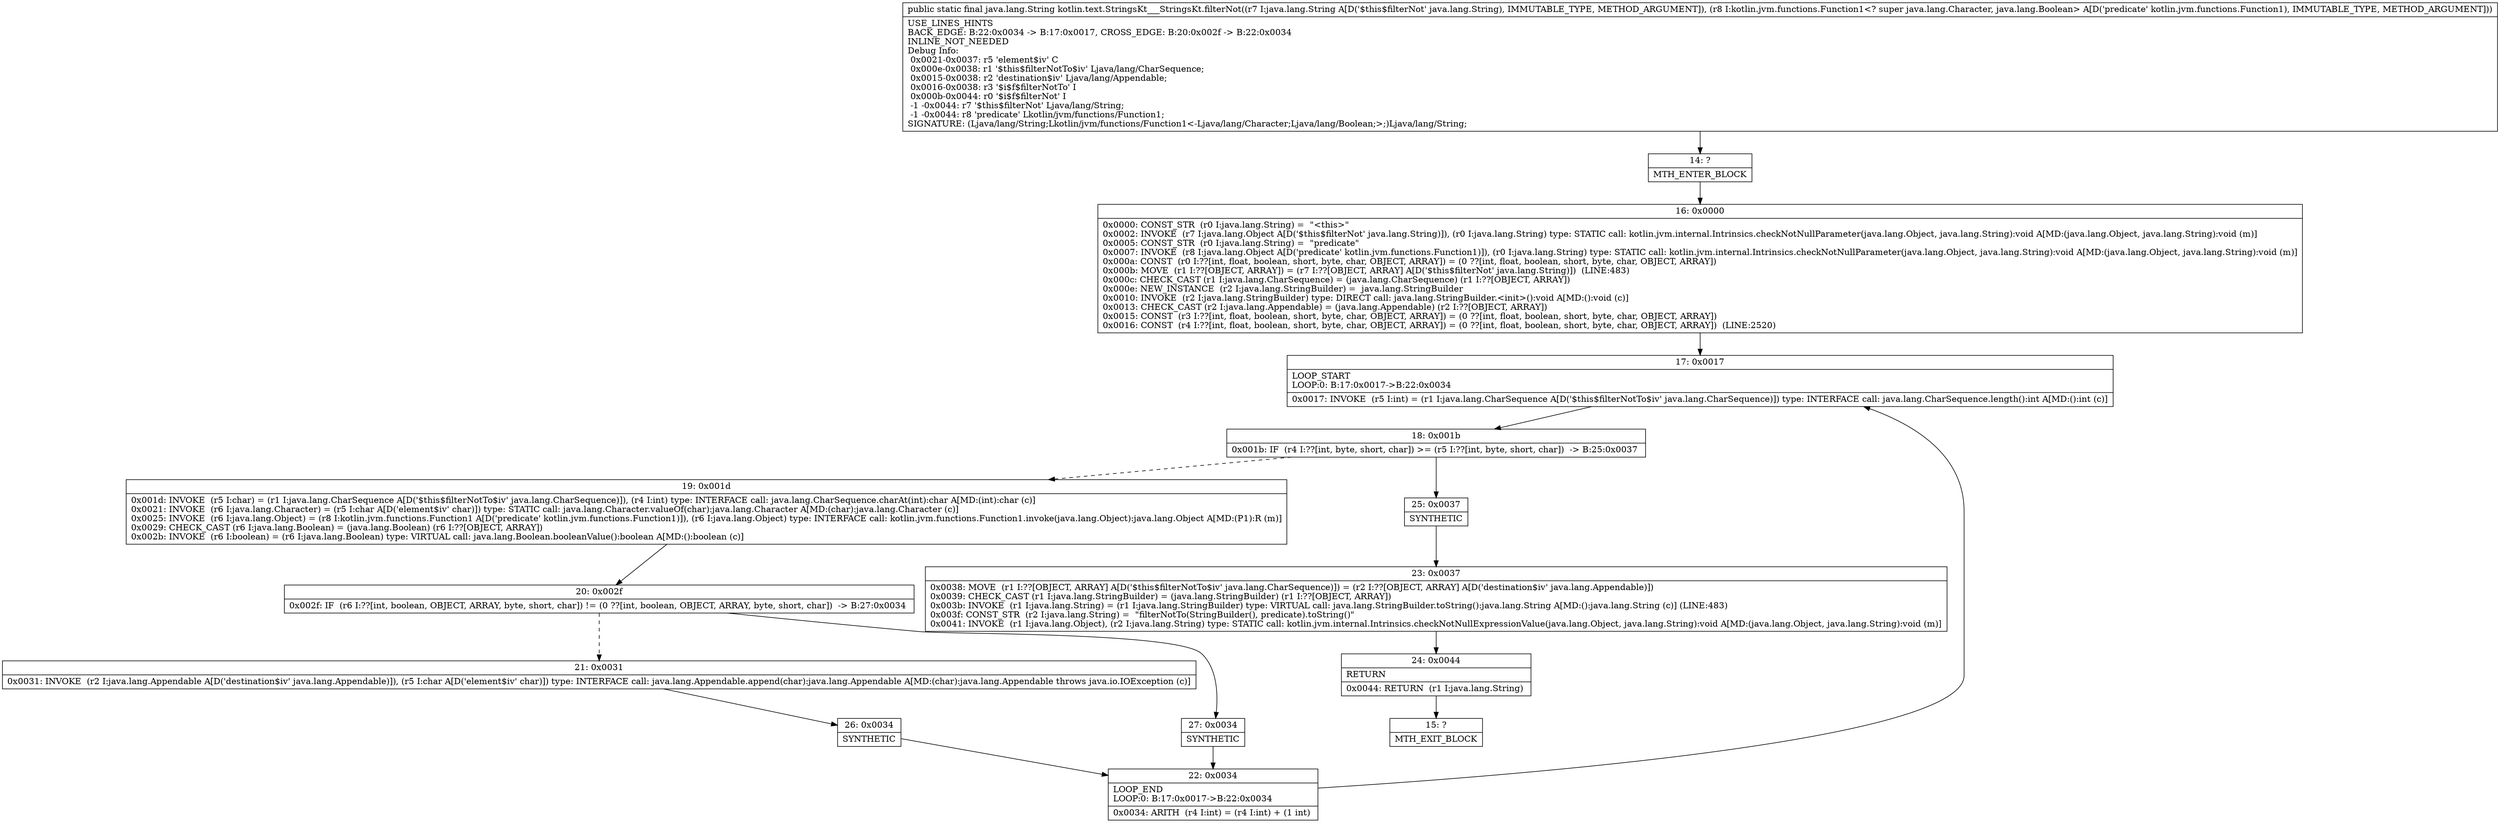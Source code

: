 digraph "CFG forkotlin.text.StringsKt___StringsKt.filterNot(Ljava\/lang\/String;Lkotlin\/jvm\/functions\/Function1;)Ljava\/lang\/String;" {
Node_14 [shape=record,label="{14\:\ ?|MTH_ENTER_BLOCK\l}"];
Node_16 [shape=record,label="{16\:\ 0x0000|0x0000: CONST_STR  (r0 I:java.lang.String) =  \"\<this\>\" \l0x0002: INVOKE  (r7 I:java.lang.Object A[D('$this$filterNot' java.lang.String)]), (r0 I:java.lang.String) type: STATIC call: kotlin.jvm.internal.Intrinsics.checkNotNullParameter(java.lang.Object, java.lang.String):void A[MD:(java.lang.Object, java.lang.String):void (m)]\l0x0005: CONST_STR  (r0 I:java.lang.String) =  \"predicate\" \l0x0007: INVOKE  (r8 I:java.lang.Object A[D('predicate' kotlin.jvm.functions.Function1)]), (r0 I:java.lang.String) type: STATIC call: kotlin.jvm.internal.Intrinsics.checkNotNullParameter(java.lang.Object, java.lang.String):void A[MD:(java.lang.Object, java.lang.String):void (m)]\l0x000a: CONST  (r0 I:??[int, float, boolean, short, byte, char, OBJECT, ARRAY]) = (0 ??[int, float, boolean, short, byte, char, OBJECT, ARRAY]) \l0x000b: MOVE  (r1 I:??[OBJECT, ARRAY]) = (r7 I:??[OBJECT, ARRAY] A[D('$this$filterNot' java.lang.String)])  (LINE:483)\l0x000c: CHECK_CAST (r1 I:java.lang.CharSequence) = (java.lang.CharSequence) (r1 I:??[OBJECT, ARRAY]) \l0x000e: NEW_INSTANCE  (r2 I:java.lang.StringBuilder) =  java.lang.StringBuilder \l0x0010: INVOKE  (r2 I:java.lang.StringBuilder) type: DIRECT call: java.lang.StringBuilder.\<init\>():void A[MD:():void (c)]\l0x0013: CHECK_CAST (r2 I:java.lang.Appendable) = (java.lang.Appendable) (r2 I:??[OBJECT, ARRAY]) \l0x0015: CONST  (r3 I:??[int, float, boolean, short, byte, char, OBJECT, ARRAY]) = (0 ??[int, float, boolean, short, byte, char, OBJECT, ARRAY]) \l0x0016: CONST  (r4 I:??[int, float, boolean, short, byte, char, OBJECT, ARRAY]) = (0 ??[int, float, boolean, short, byte, char, OBJECT, ARRAY])  (LINE:2520)\l}"];
Node_17 [shape=record,label="{17\:\ 0x0017|LOOP_START\lLOOP:0: B:17:0x0017\-\>B:22:0x0034\l|0x0017: INVOKE  (r5 I:int) = (r1 I:java.lang.CharSequence A[D('$this$filterNotTo$iv' java.lang.CharSequence)]) type: INTERFACE call: java.lang.CharSequence.length():int A[MD:():int (c)]\l}"];
Node_18 [shape=record,label="{18\:\ 0x001b|0x001b: IF  (r4 I:??[int, byte, short, char]) \>= (r5 I:??[int, byte, short, char])  \-\> B:25:0x0037 \l}"];
Node_19 [shape=record,label="{19\:\ 0x001d|0x001d: INVOKE  (r5 I:char) = (r1 I:java.lang.CharSequence A[D('$this$filterNotTo$iv' java.lang.CharSequence)]), (r4 I:int) type: INTERFACE call: java.lang.CharSequence.charAt(int):char A[MD:(int):char (c)]\l0x0021: INVOKE  (r6 I:java.lang.Character) = (r5 I:char A[D('element$iv' char)]) type: STATIC call: java.lang.Character.valueOf(char):java.lang.Character A[MD:(char):java.lang.Character (c)]\l0x0025: INVOKE  (r6 I:java.lang.Object) = (r8 I:kotlin.jvm.functions.Function1 A[D('predicate' kotlin.jvm.functions.Function1)]), (r6 I:java.lang.Object) type: INTERFACE call: kotlin.jvm.functions.Function1.invoke(java.lang.Object):java.lang.Object A[MD:(P1):R (m)]\l0x0029: CHECK_CAST (r6 I:java.lang.Boolean) = (java.lang.Boolean) (r6 I:??[OBJECT, ARRAY]) \l0x002b: INVOKE  (r6 I:boolean) = (r6 I:java.lang.Boolean) type: VIRTUAL call: java.lang.Boolean.booleanValue():boolean A[MD:():boolean (c)]\l}"];
Node_20 [shape=record,label="{20\:\ 0x002f|0x002f: IF  (r6 I:??[int, boolean, OBJECT, ARRAY, byte, short, char]) != (0 ??[int, boolean, OBJECT, ARRAY, byte, short, char])  \-\> B:27:0x0034 \l}"];
Node_21 [shape=record,label="{21\:\ 0x0031|0x0031: INVOKE  (r2 I:java.lang.Appendable A[D('destination$iv' java.lang.Appendable)]), (r5 I:char A[D('element$iv' char)]) type: INTERFACE call: java.lang.Appendable.append(char):java.lang.Appendable A[MD:(char):java.lang.Appendable throws java.io.IOException (c)]\l}"];
Node_26 [shape=record,label="{26\:\ 0x0034|SYNTHETIC\l}"];
Node_22 [shape=record,label="{22\:\ 0x0034|LOOP_END\lLOOP:0: B:17:0x0017\-\>B:22:0x0034\l|0x0034: ARITH  (r4 I:int) = (r4 I:int) + (1 int) \l}"];
Node_27 [shape=record,label="{27\:\ 0x0034|SYNTHETIC\l}"];
Node_25 [shape=record,label="{25\:\ 0x0037|SYNTHETIC\l}"];
Node_23 [shape=record,label="{23\:\ 0x0037|0x0038: MOVE  (r1 I:??[OBJECT, ARRAY] A[D('$this$filterNotTo$iv' java.lang.CharSequence)]) = (r2 I:??[OBJECT, ARRAY] A[D('destination$iv' java.lang.Appendable)]) \l0x0039: CHECK_CAST (r1 I:java.lang.StringBuilder) = (java.lang.StringBuilder) (r1 I:??[OBJECT, ARRAY]) \l0x003b: INVOKE  (r1 I:java.lang.String) = (r1 I:java.lang.StringBuilder) type: VIRTUAL call: java.lang.StringBuilder.toString():java.lang.String A[MD:():java.lang.String (c)] (LINE:483)\l0x003f: CONST_STR  (r2 I:java.lang.String) =  \"filterNotTo(StringBuilder(), predicate).toString()\" \l0x0041: INVOKE  (r1 I:java.lang.Object), (r2 I:java.lang.String) type: STATIC call: kotlin.jvm.internal.Intrinsics.checkNotNullExpressionValue(java.lang.Object, java.lang.String):void A[MD:(java.lang.Object, java.lang.String):void (m)]\l}"];
Node_24 [shape=record,label="{24\:\ 0x0044|RETURN\l|0x0044: RETURN  (r1 I:java.lang.String) \l}"];
Node_15 [shape=record,label="{15\:\ ?|MTH_EXIT_BLOCK\l}"];
MethodNode[shape=record,label="{public static final java.lang.String kotlin.text.StringsKt___StringsKt.filterNot((r7 I:java.lang.String A[D('$this$filterNot' java.lang.String), IMMUTABLE_TYPE, METHOD_ARGUMENT]), (r8 I:kotlin.jvm.functions.Function1\<? super java.lang.Character, java.lang.Boolean\> A[D('predicate' kotlin.jvm.functions.Function1), IMMUTABLE_TYPE, METHOD_ARGUMENT]))  | USE_LINES_HINTS\lBACK_EDGE: B:22:0x0034 \-\> B:17:0x0017, CROSS_EDGE: B:20:0x002f \-\> B:22:0x0034\lINLINE_NOT_NEEDED\lDebug Info:\l  0x0021\-0x0037: r5 'element$iv' C\l  0x000e\-0x0038: r1 '$this$filterNotTo$iv' Ljava\/lang\/CharSequence;\l  0x0015\-0x0038: r2 'destination$iv' Ljava\/lang\/Appendable;\l  0x0016\-0x0038: r3 '$i$f$filterNotTo' I\l  0x000b\-0x0044: r0 '$i$f$filterNot' I\l  \-1 \-0x0044: r7 '$this$filterNot' Ljava\/lang\/String;\l  \-1 \-0x0044: r8 'predicate' Lkotlin\/jvm\/functions\/Function1;\lSIGNATURE: (Ljava\/lang\/String;Lkotlin\/jvm\/functions\/Function1\<\-Ljava\/lang\/Character;Ljava\/lang\/Boolean;\>;)Ljava\/lang\/String;\l}"];
MethodNode -> Node_14;Node_14 -> Node_16;
Node_16 -> Node_17;
Node_17 -> Node_18;
Node_18 -> Node_19[style=dashed];
Node_18 -> Node_25;
Node_19 -> Node_20;
Node_20 -> Node_21[style=dashed];
Node_20 -> Node_27;
Node_21 -> Node_26;
Node_26 -> Node_22;
Node_22 -> Node_17;
Node_27 -> Node_22;
Node_25 -> Node_23;
Node_23 -> Node_24;
Node_24 -> Node_15;
}

